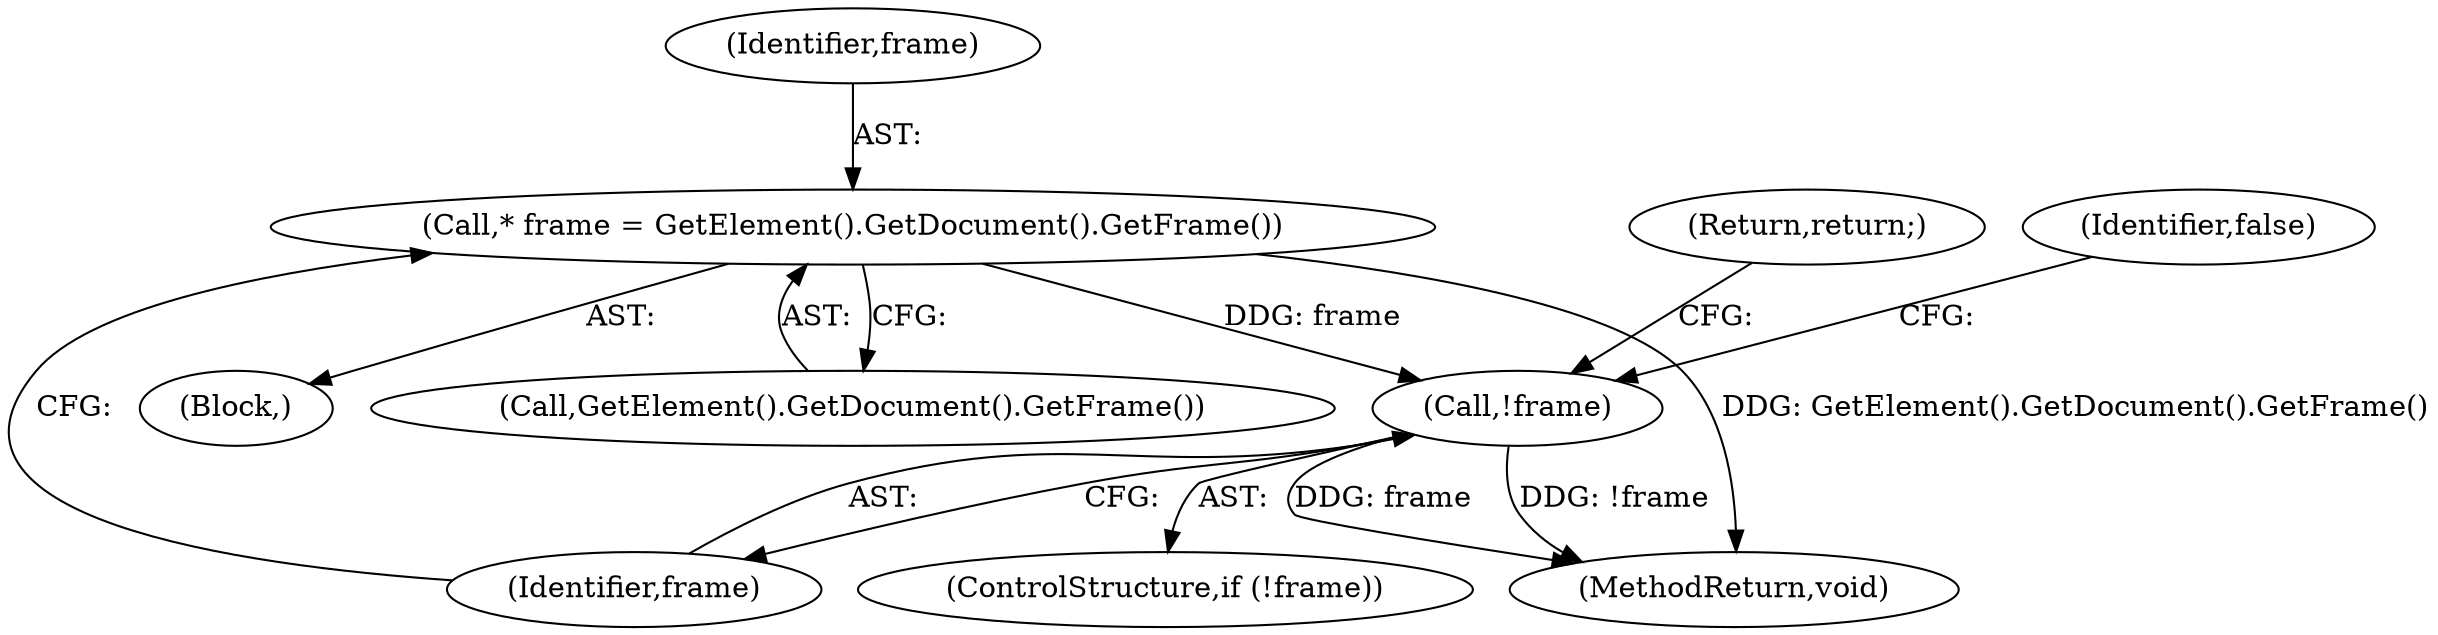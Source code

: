 digraph "1_Chrome_f1574f25e1402e748bf2bd7e28ce3dd96ceb1ca4_4@pointer" {
"1000103" [label="(Call,* frame = GetElement().GetDocument().GetFrame())"];
"1000107" [label="(Call,!frame)"];
"1000109" [label="(Return,return;)"];
"1000108" [label="(Identifier,frame)"];
"1000104" [label="(Identifier,frame)"];
"1000111" [label="(Identifier,false)"];
"1000106" [label="(ControlStructure,if (!frame))"];
"1000103" [label="(Call,* frame = GetElement().GetDocument().GetFrame())"];
"1000112" [label="(MethodReturn,void)"];
"1000101" [label="(Block,)"];
"1000105" [label="(Call,GetElement().GetDocument().GetFrame())"];
"1000107" [label="(Call,!frame)"];
"1000103" -> "1000101"  [label="AST: "];
"1000103" -> "1000105"  [label="CFG: "];
"1000104" -> "1000103"  [label="AST: "];
"1000105" -> "1000103"  [label="AST: "];
"1000108" -> "1000103"  [label="CFG: "];
"1000103" -> "1000112"  [label="DDG: GetElement().GetDocument().GetFrame()"];
"1000103" -> "1000107"  [label="DDG: frame"];
"1000107" -> "1000106"  [label="AST: "];
"1000107" -> "1000108"  [label="CFG: "];
"1000108" -> "1000107"  [label="AST: "];
"1000109" -> "1000107"  [label="CFG: "];
"1000111" -> "1000107"  [label="CFG: "];
"1000107" -> "1000112"  [label="DDG: frame"];
"1000107" -> "1000112"  [label="DDG: !frame"];
}
